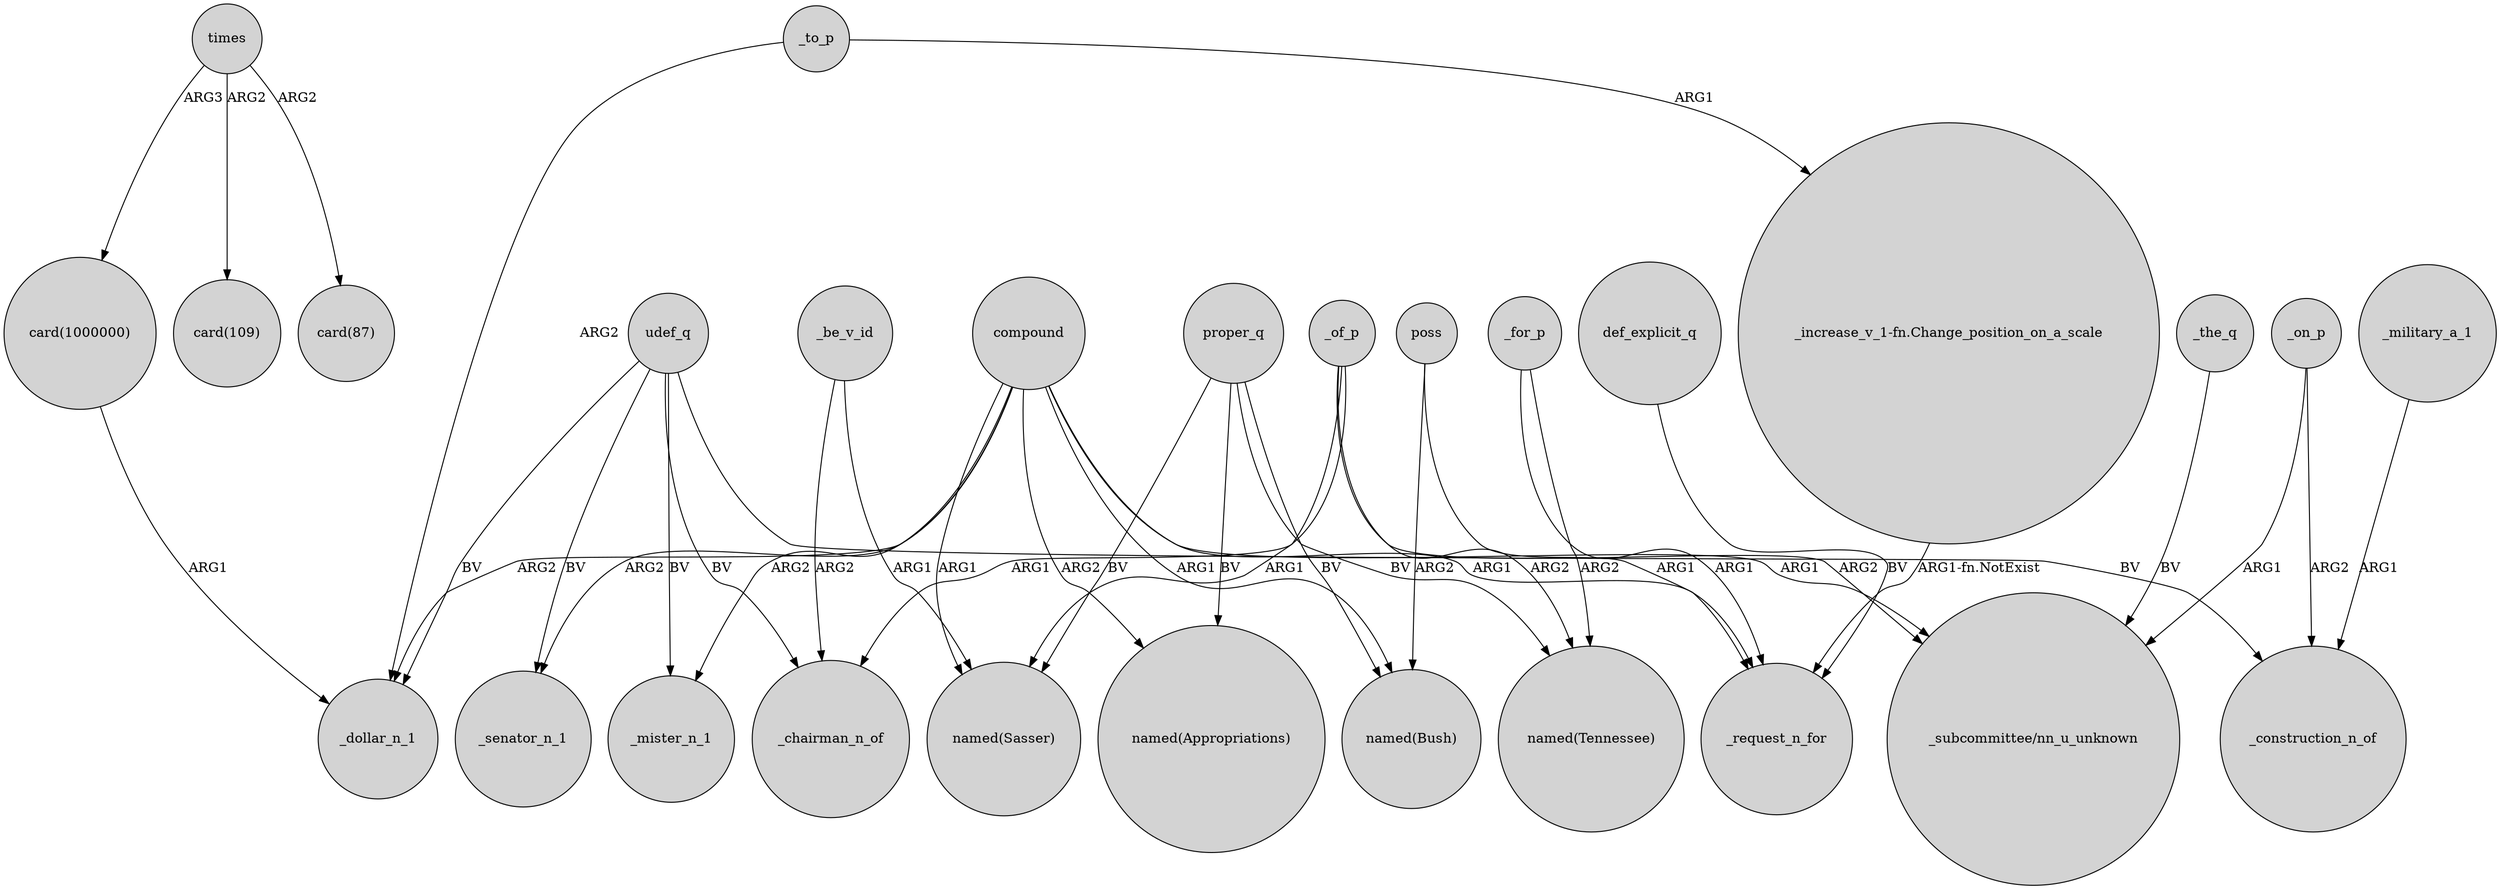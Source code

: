 digraph {
	node [shape=circle style=filled]
	times -> "card(109)" [label=ARG2]
	"card(1000000)" -> _dollar_n_1 [label=ARG1]
	udef_q -> _senator_n_1 [label=BV]
	_to_p -> _dollar_n_1 [label=ARG2]
	times -> "card(87)" [label=ARG2]
	_for_p -> "named(Tennessee)" [label=ARG2]
	_be_v_id -> "named(Sasser)" [label=ARG1]
	compound -> _mister_n_1 [label=ARG2]
	_of_p -> "named(Tennessee)" [label=ARG2]
	proper_q -> "named(Appropriations)" [label=BV]
	_of_p -> _chairman_n_of [label=ARG1]
	udef_q -> _mister_n_1 [label=BV]
	poss -> "named(Bush)" [label=ARG2]
	_of_p -> "named(Sasser)" [label=ARG1]
	_military_a_1 -> _construction_n_of [label=ARG1]
	def_explicit_q -> _request_n_for [label=BV]
	udef_q -> _chairman_n_of [label=BV]
	_of_p -> "_subcommittee/nn_u_unknown" [label=ARG2]
	proper_q -> "named(Sasser)" [label=BV]
	_to_p -> "_increase_v_1-fn.Change_position_on_a_scale" [label=ARG1]
	poss -> _request_n_for [label=ARG1]
	compound -> _request_n_for [label=ARG1]
	_be_v_id -> _chairman_n_of [label=ARG2]
	"_increase_v_1-fn.Change_position_on_a_scale" -> _request_n_for [label="ARG1-fn.NotExist"]
	times -> "card(1000000)" [label=ARG3]
	_on_p -> "_subcommittee/nn_u_unknown" [label=ARG1]
	compound -> _senator_n_1 [label=ARG2]
	proper_q -> "named(Bush)" [label=BV]
	compound -> "named(Sasser)" [label=ARG1]
	compound -> "named(Appropriations)" [label=ARG2]
	proper_q -> "named(Tennessee)" [label=BV]
	_the_q -> "_subcommittee/nn_u_unknown" [label=BV]
	udef_q -> _dollar_n_1 [label=BV]
	_for_p -> _request_n_for [label=ARG1]
	compound -> _dollar_n_1 [label=ARG2]
	udef_q -> _construction_n_of [label=BV]
	_on_p -> _construction_n_of [label=ARG2]
	compound -> "_subcommittee/nn_u_unknown" [label=ARG1]
	compound -> "named(Bush)" [label=ARG1]
}
